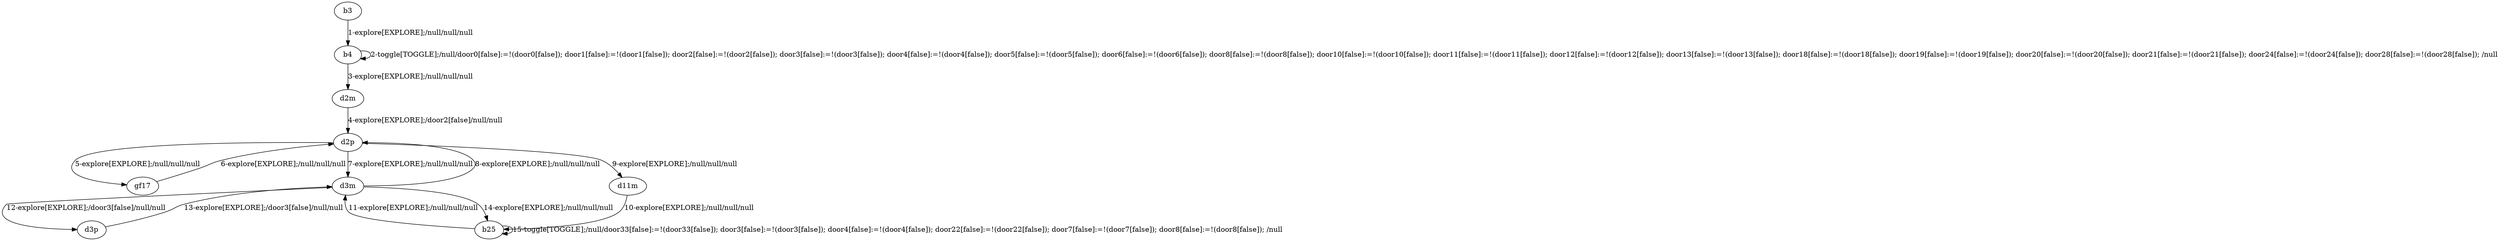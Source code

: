 # Total number of goals covered by this test: 3
# d3m --> d2p
# d3m --> b25
# d3p --> d3m

digraph g {
"b3" -> "b4" [label = "1-explore[EXPLORE];/null/null/null"];
"b4" -> "b4" [label = "2-toggle[TOGGLE];/null/door0[false]:=!(door0[false]); door1[false]:=!(door1[false]); door2[false]:=!(door2[false]); door3[false]:=!(door3[false]); door4[false]:=!(door4[false]); door5[false]:=!(door5[false]); door6[false]:=!(door6[false]); door8[false]:=!(door8[false]); door10[false]:=!(door10[false]); door11[false]:=!(door11[false]); door12[false]:=!(door12[false]); door13[false]:=!(door13[false]); door18[false]:=!(door18[false]); door19[false]:=!(door19[false]); door20[false]:=!(door20[false]); door21[false]:=!(door21[false]); door24[false]:=!(door24[false]); door28[false]:=!(door28[false]); /null"];
"b4" -> "d2m" [label = "3-explore[EXPLORE];/null/null/null"];
"d2m" -> "d2p" [label = "4-explore[EXPLORE];/door2[false]/null/null"];
"d2p" -> "gf17" [label = "5-explore[EXPLORE];/null/null/null"];
"gf17" -> "d2p" [label = "6-explore[EXPLORE];/null/null/null"];
"d2p" -> "d3m" [label = "7-explore[EXPLORE];/null/null/null"];
"d3m" -> "d2p" [label = "8-explore[EXPLORE];/null/null/null"];
"d2p" -> "d11m" [label = "9-explore[EXPLORE];/null/null/null"];
"d11m" -> "b25" [label = "10-explore[EXPLORE];/null/null/null"];
"b25" -> "d3m" [label = "11-explore[EXPLORE];/null/null/null"];
"d3m" -> "d3p" [label = "12-explore[EXPLORE];/door3[false]/null/null"];
"d3p" -> "d3m" [label = "13-explore[EXPLORE];/door3[false]/null/null"];
"d3m" -> "b25" [label = "14-explore[EXPLORE];/null/null/null"];
"b25" -> "b25" [label = "15-toggle[TOGGLE];/null/door33[false]:=!(door33[false]); door3[false]:=!(door3[false]); door4[false]:=!(door4[false]); door22[false]:=!(door22[false]); door7[false]:=!(door7[false]); door8[false]:=!(door8[false]); /null"];
}